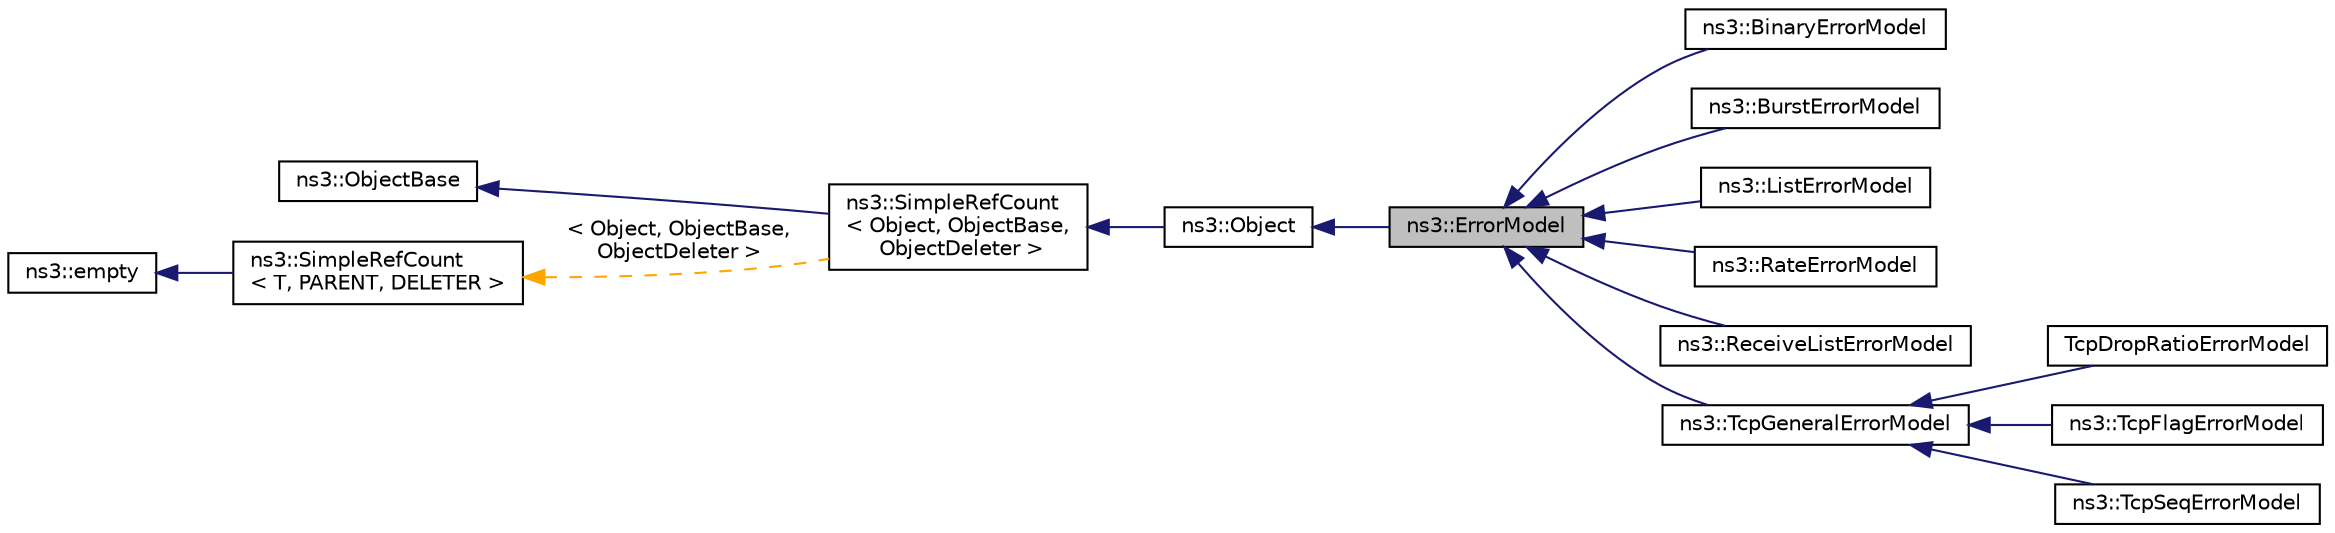 digraph "ns3::ErrorModel"
{
 // LATEX_PDF_SIZE
  edge [fontname="Helvetica",fontsize="10",labelfontname="Helvetica",labelfontsize="10"];
  node [fontname="Helvetica",fontsize="10",shape=record];
  rankdir="LR";
  Node1 [label="ns3::ErrorModel",height=0.2,width=0.4,color="black", fillcolor="grey75", style="filled", fontcolor="black",tooltip="General error model that can be used to corrupt packets."];
  Node2 -> Node1 [dir="back",color="midnightblue",fontsize="10",style="solid",fontname="Helvetica"];
  Node2 [label="ns3::Object",height=0.2,width=0.4,color="black", fillcolor="white", style="filled",URL="$classns3_1_1_object.html",tooltip="A base class which provides memory management and object aggregation."];
  Node3 -> Node2 [dir="back",color="midnightblue",fontsize="10",style="solid",fontname="Helvetica"];
  Node3 [label="ns3::SimpleRefCount\l\< Object, ObjectBase,\l ObjectDeleter \>",height=0.2,width=0.4,color="black", fillcolor="white", style="filled",URL="$classns3_1_1_simple_ref_count.html",tooltip=" "];
  Node4 -> Node3 [dir="back",color="midnightblue",fontsize="10",style="solid",fontname="Helvetica"];
  Node4 [label="ns3::ObjectBase",height=0.2,width=0.4,color="black", fillcolor="white", style="filled",URL="$classns3_1_1_object_base.html",tooltip="Anchor the ns-3 type and attribute system."];
  Node5 -> Node3 [dir="back",color="orange",fontsize="10",style="dashed",label=" \< Object, ObjectBase,\l ObjectDeleter \>" ,fontname="Helvetica"];
  Node5 [label="ns3::SimpleRefCount\l\< T, PARENT, DELETER \>",height=0.2,width=0.4,color="black", fillcolor="white", style="filled",URL="$classns3_1_1_simple_ref_count.html",tooltip="A template-based reference counting class."];
  Node6 -> Node5 [dir="back",color="midnightblue",fontsize="10",style="solid",fontname="Helvetica"];
  Node6 [label="ns3::empty",height=0.2,width=0.4,color="black", fillcolor="white", style="filled",URL="$classns3_1_1empty.html",tooltip="make Callback use a separate empty type"];
  Node1 -> Node7 [dir="back",color="midnightblue",fontsize="10",style="solid",fontname="Helvetica"];
  Node7 [label="ns3::BinaryErrorModel",height=0.2,width=0.4,color="black", fillcolor="white", style="filled",URL="$classns3_1_1_binary_error_model.html",tooltip="The simplest error model, corrupts even packets and does not corrupt odd ones."];
  Node1 -> Node8 [dir="back",color="midnightblue",fontsize="10",style="solid",fontname="Helvetica"];
  Node8 [label="ns3::BurstErrorModel",height=0.2,width=0.4,color="black", fillcolor="white", style="filled",URL="$classns3_1_1_burst_error_model.html",tooltip="Determine which bursts of packets are errored corresponding to an underlying distribution,..."];
  Node1 -> Node9 [dir="back",color="midnightblue",fontsize="10",style="solid",fontname="Helvetica"];
  Node9 [label="ns3::ListErrorModel",height=0.2,width=0.4,color="black", fillcolor="white", style="filled",URL="$classns3_1_1_list_error_model.html",tooltip="Provide a list of Packet uids to corrupt."];
  Node1 -> Node10 [dir="back",color="midnightblue",fontsize="10",style="solid",fontname="Helvetica"];
  Node10 [label="ns3::RateErrorModel",height=0.2,width=0.4,color="black", fillcolor="white", style="filled",URL="$classns3_1_1_rate_error_model.html",tooltip="Determine which packets are errored corresponding to an underlying distribution, rate,..."];
  Node1 -> Node11 [dir="back",color="midnightblue",fontsize="10",style="solid",fontname="Helvetica"];
  Node11 [label="ns3::ReceiveListErrorModel",height=0.2,width=0.4,color="black", fillcolor="white", style="filled",URL="$classns3_1_1_receive_list_error_model.html",tooltip="Provide a list of Packets to corrupt."];
  Node1 -> Node12 [dir="back",color="midnightblue",fontsize="10",style="solid",fontname="Helvetica"];
  Node12 [label="ns3::TcpGeneralErrorModel",height=0.2,width=0.4,color="black", fillcolor="white", style="filled",URL="$classns3_1_1_tcp_general_error_model.html",tooltip="A general (TCP-aware) error model."];
  Node12 -> Node13 [dir="back",color="midnightblue",fontsize="10",style="solid",fontname="Helvetica"];
  Node13 [label="TcpDropRatioErrorModel",height=0.2,width=0.4,color="black", fillcolor="white", style="filled",URL="$class_tcp_drop_ratio_error_model.html",tooltip="An error model that randomly drops a given rátio of TCP segments."];
  Node12 -> Node14 [dir="back",color="midnightblue",fontsize="10",style="solid",fontname="Helvetica"];
  Node14 [label="ns3::TcpFlagErrorModel",height=0.2,width=0.4,color="black", fillcolor="white", style="filled",URL="$classns3_1_1_tcp_flag_error_model.html",tooltip="Error model which drop packets with specified TCP flags."];
  Node12 -> Node15 [dir="back",color="midnightblue",fontsize="10",style="solid",fontname="Helvetica"];
  Node15 [label="ns3::TcpSeqErrorModel",height=0.2,width=0.4,color="black", fillcolor="white", style="filled",URL="$classns3_1_1_tcp_seq_error_model.html",tooltip="An error model TCP aware: it drops the sequence number declared."];
}
